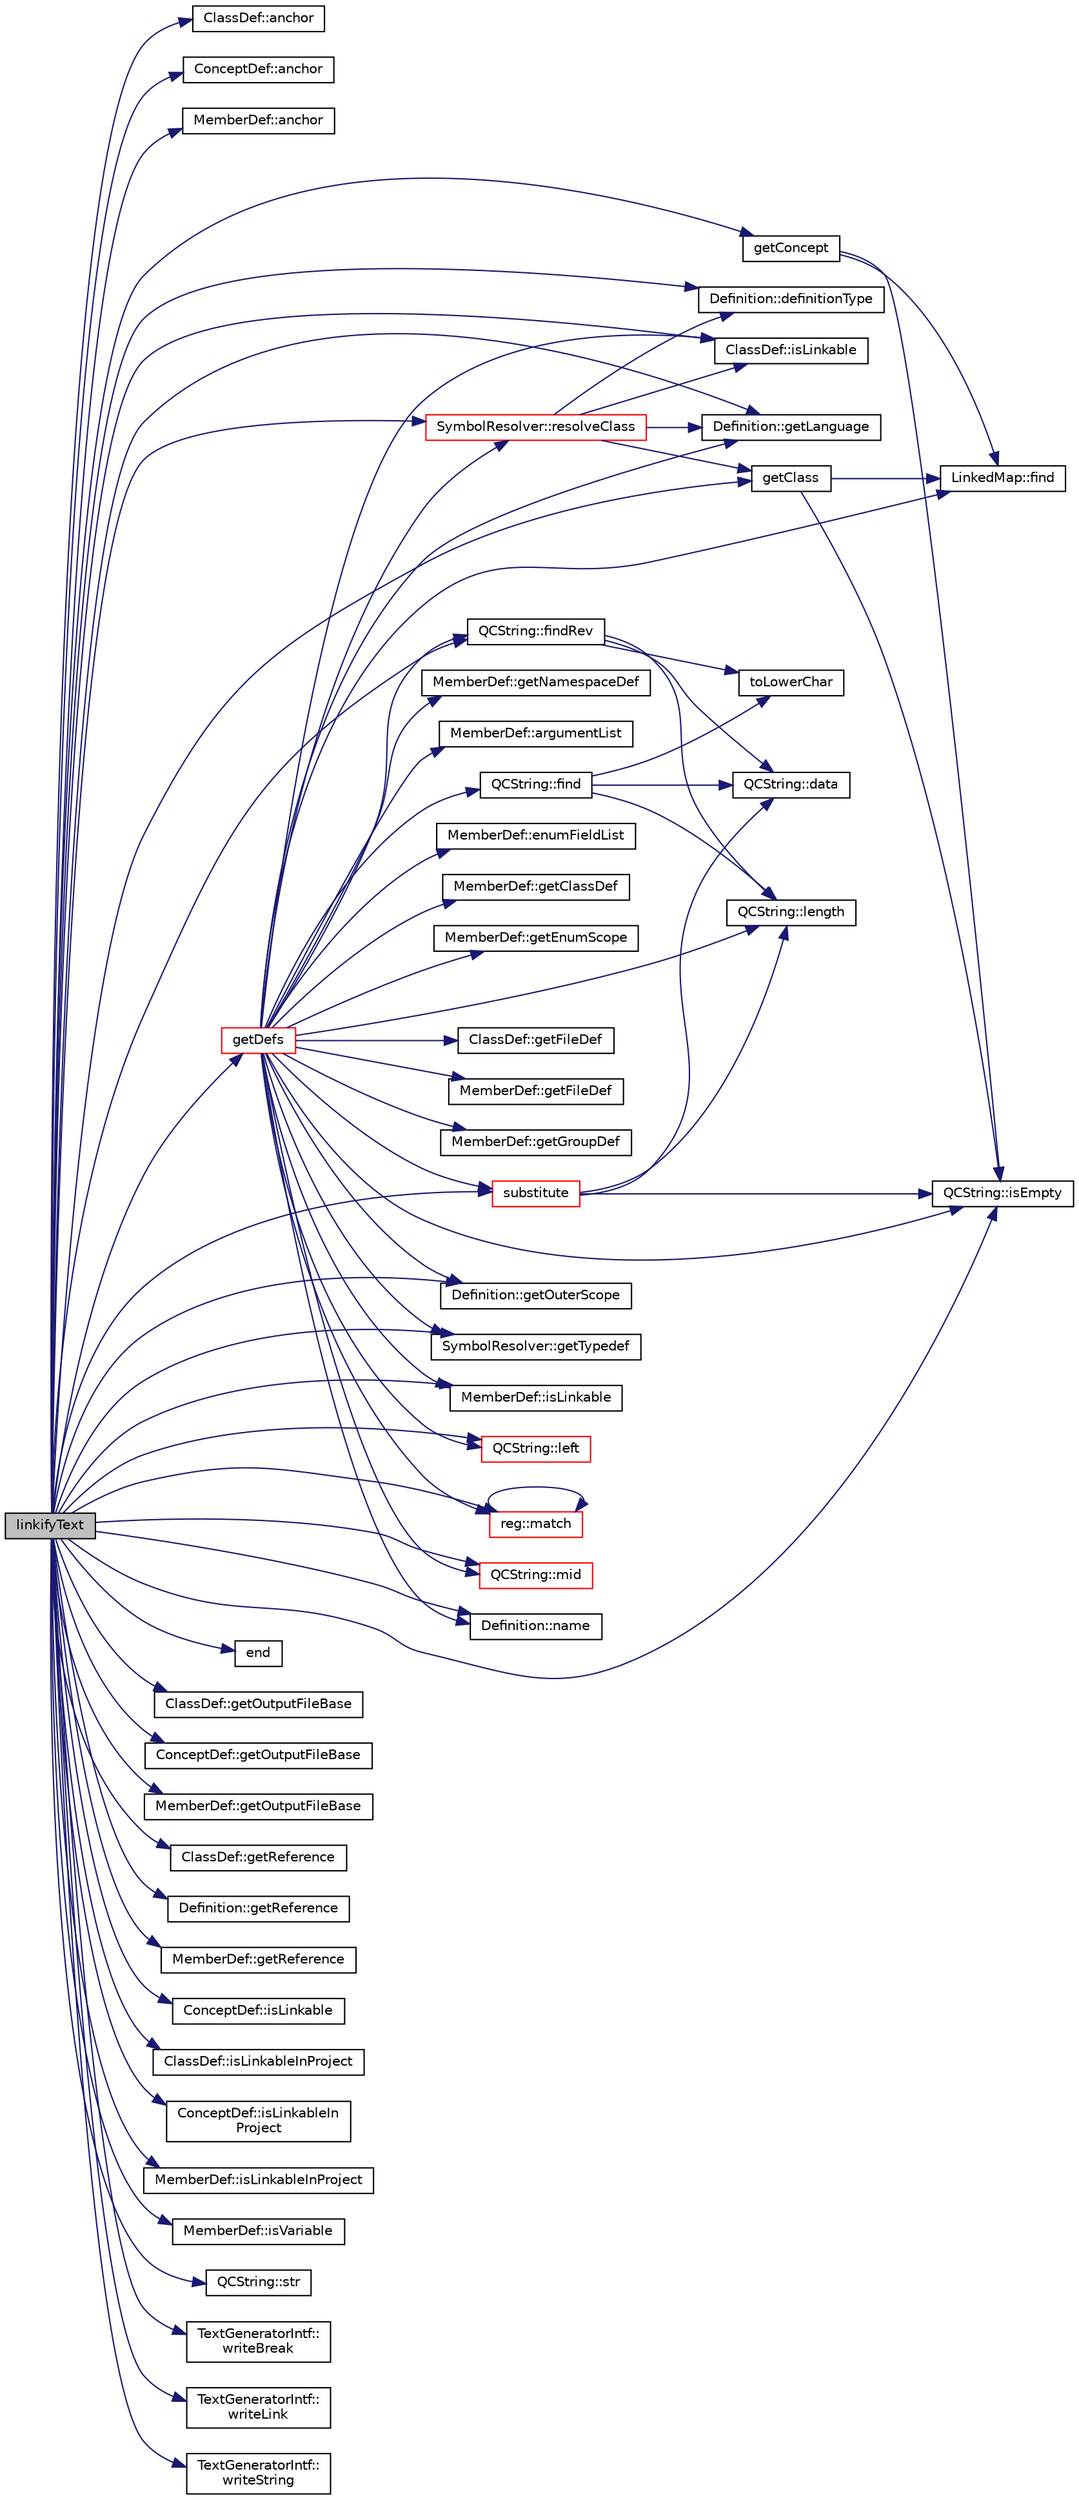 digraph "linkifyText"
{
 // LATEX_PDF_SIZE
  edge [fontname="Helvetica",fontsize="10",labelfontname="Helvetica",labelfontsize="10"];
  node [fontname="Helvetica",fontsize="10",shape=record];
  rankdir="LR";
  Node1 [label="linkifyText",height=0.2,width=0.4,color="black", fillcolor="grey75", style="filled", fontcolor="black",tooltip=" "];
  Node1 -> Node2 [color="midnightblue",fontsize="10",style="solid",fontname="Helvetica"];
  Node2 [label="ClassDef::anchor",height=0.2,width=0.4,color="black", fillcolor="white", style="filled",URL="$classClassDef.html#a7016b59e40eefbd4e9a1cc6fa43e0bff",tooltip=" "];
  Node1 -> Node3 [color="midnightblue",fontsize="10",style="solid",fontname="Helvetica"];
  Node3 [label="ConceptDef::anchor",height=0.2,width=0.4,color="black", fillcolor="white", style="filled",URL="$classConceptDef.html#a59e9b6a7ed4fbf557a98554203041ddb",tooltip=" "];
  Node1 -> Node4 [color="midnightblue",fontsize="10",style="solid",fontname="Helvetica"];
  Node4 [label="MemberDef::anchor",height=0.2,width=0.4,color="black", fillcolor="white", style="filled",URL="$classMemberDef.html#a170c6221384447f7e2e9f5a529efef40",tooltip=" "];
  Node1 -> Node5 [color="midnightblue",fontsize="10",style="solid",fontname="Helvetica"];
  Node5 [label="Definition::definitionType",height=0.2,width=0.4,color="black", fillcolor="white", style="filled",URL="$classDefinition.html#a526c39074637d4b17a3f67df56d961ff",tooltip=" "];
  Node1 -> Node6 [color="midnightblue",fontsize="10",style="solid",fontname="Helvetica"];
  Node6 [label="end",height=0.2,width=0.4,color="black", fillcolor="white", style="filled",URL="$dir_8cpp.html#abb4720f72b574f81dc4f7aea0e653a64",tooltip=" "];
  Node1 -> Node7 [color="midnightblue",fontsize="10",style="solid",fontname="Helvetica"];
  Node7 [label="QCString::findRev",height=0.2,width=0.4,color="black", fillcolor="white", style="filled",URL="$classQCString.html#ab47a6435c16d61d04fb448f1080b4e26",tooltip=" "];
  Node7 -> Node8 [color="midnightblue",fontsize="10",style="solid",fontname="Helvetica"];
  Node8 [label="QCString::data",height=0.2,width=0.4,color="black", fillcolor="white", style="filled",URL="$classQCString.html#ac3aa3ac1a1c36d3305eba22a2eb0d098",tooltip=" "];
  Node7 -> Node9 [color="midnightblue",fontsize="10",style="solid",fontname="Helvetica"];
  Node9 [label="QCString::length",height=0.2,width=0.4,color="black", fillcolor="white", style="filled",URL="$classQCString.html#ac52596733e9110b778019946d73fb268",tooltip=" "];
  Node7 -> Node10 [color="midnightblue",fontsize="10",style="solid",fontname="Helvetica"];
  Node10 [label="toLowerChar",height=0.2,width=0.4,color="black", fillcolor="white", style="filled",URL="$qcstring_8cpp.html#a4e545641f98651d4fb8299b407721f9b",tooltip=" "];
  Node1 -> Node11 [color="midnightblue",fontsize="10",style="solid",fontname="Helvetica"];
  Node11 [label="getClass",height=0.2,width=0.4,color="black", fillcolor="white", style="filled",URL="$classdef_8cpp.html#a9682735bd2cf0656eaa944f8b3e364a2",tooltip=" "];
  Node11 -> Node12 [color="midnightblue",fontsize="10",style="solid",fontname="Helvetica"];
  Node12 [label="LinkedMap::find",height=0.2,width=0.4,color="black", fillcolor="white", style="filled",URL="$classLinkedMap.html#ad7659775b7de962b4fe0921456baf4f4",tooltip=" "];
  Node11 -> Node13 [color="midnightblue",fontsize="10",style="solid",fontname="Helvetica"];
  Node13 [label="QCString::isEmpty",height=0.2,width=0.4,color="black", fillcolor="white", style="filled",URL="$classQCString.html#a621c4090d69ad7d05ef8e5234376c3d8",tooltip=" "];
  Node1 -> Node14 [color="midnightblue",fontsize="10",style="solid",fontname="Helvetica"];
  Node14 [label="getConcept",height=0.2,width=0.4,color="black", fillcolor="white", style="filled",URL="$conceptdef_8cpp.html#abc9dcc96b75f1a299589ec14c2a97c97",tooltip=" "];
  Node14 -> Node12 [color="midnightblue",fontsize="10",style="solid",fontname="Helvetica"];
  Node14 -> Node13 [color="midnightblue",fontsize="10",style="solid",fontname="Helvetica"];
  Node1 -> Node15 [color="midnightblue",fontsize="10",style="solid",fontname="Helvetica"];
  Node15 [label="getDefs",height=0.2,width=0.4,color="red", fillcolor="white", style="filled",URL="$util_8cpp.html#a2295072491e4c81a8406ae2a29d68d25",tooltip=" "];
  Node15 -> Node16 [color="midnightblue",fontsize="10",style="solid",fontname="Helvetica"];
  Node16 [label="MemberDef::argumentList",height=0.2,width=0.4,color="black", fillcolor="white", style="filled",URL="$classMemberDef.html#a515503656a6cffb2d27f60e93c3c780e",tooltip=" "];
  Node15 -> Node17 [color="midnightblue",fontsize="10",style="solid",fontname="Helvetica"];
  Node17 [label="MemberDef::enumFieldList",height=0.2,width=0.4,color="black", fillcolor="white", style="filled",URL="$classMemberDef.html#a4df0bef52b6d1d15a4b12a187c8a90ca",tooltip=" "];
  Node15 -> Node18 [color="midnightblue",fontsize="10",style="solid",fontname="Helvetica"];
  Node18 [label="QCString::find",height=0.2,width=0.4,color="black", fillcolor="white", style="filled",URL="$classQCString.html#a0182ece6b76dad6475dafb53e2faaf10",tooltip=" "];
  Node18 -> Node8 [color="midnightblue",fontsize="10",style="solid",fontname="Helvetica"];
  Node18 -> Node9 [color="midnightblue",fontsize="10",style="solid",fontname="Helvetica"];
  Node18 -> Node10 [color="midnightblue",fontsize="10",style="solid",fontname="Helvetica"];
  Node15 -> Node12 [color="midnightblue",fontsize="10",style="solid",fontname="Helvetica"];
  Node15 -> Node7 [color="midnightblue",fontsize="10",style="solid",fontname="Helvetica"];
  Node15 -> Node19 [color="midnightblue",fontsize="10",style="solid",fontname="Helvetica"];
  Node19 [label="MemberDef::getClassDef",height=0.2,width=0.4,color="black", fillcolor="white", style="filled",URL="$classMemberDef.html#a33ff70edee6691aacaeecf40a1146995",tooltip=" "];
  Node15 -> Node20 [color="midnightblue",fontsize="10",style="solid",fontname="Helvetica"];
  Node20 [label="MemberDef::getEnumScope",height=0.2,width=0.4,color="black", fillcolor="white", style="filled",URL="$classMemberDef.html#af99e46c3a8716075dfcb6debf428e44f",tooltip=" "];
  Node15 -> Node21 [color="midnightblue",fontsize="10",style="solid",fontname="Helvetica"];
  Node21 [label="ClassDef::getFileDef",height=0.2,width=0.4,color="black", fillcolor="white", style="filled",URL="$classClassDef.html#aed4a0864e51e5a3ac616f6c8e10f56c6",tooltip=" "];
  Node15 -> Node22 [color="midnightblue",fontsize="10",style="solid",fontname="Helvetica"];
  Node22 [label="MemberDef::getFileDef",height=0.2,width=0.4,color="black", fillcolor="white", style="filled",URL="$classMemberDef.html#a5036fd8ee16b186925236105029ee823",tooltip=" "];
  Node15 -> Node23 [color="midnightblue",fontsize="10",style="solid",fontname="Helvetica"];
  Node23 [label="MemberDef::getGroupDef",height=0.2,width=0.4,color="black", fillcolor="white", style="filled",URL="$classMemberDef.html#a43ef09743c900283a46b2e0ecd81e486",tooltip=" "];
  Node15 -> Node24 [color="midnightblue",fontsize="10",style="solid",fontname="Helvetica"];
  Node24 [label="Definition::getLanguage",height=0.2,width=0.4,color="black", fillcolor="white", style="filled",URL="$classDefinition.html#a0dda9f50f2f9754e6341a10373eafec7",tooltip=" "];
  Node15 -> Node25 [color="midnightblue",fontsize="10",style="solid",fontname="Helvetica"];
  Node25 [label="MemberDef::getNamespaceDef",height=0.2,width=0.4,color="black", fillcolor="white", style="filled",URL="$classMemberDef.html#a900cace4959b6cad9e6aa58e8283195f",tooltip=" "];
  Node15 -> Node26 [color="midnightblue",fontsize="10",style="solid",fontname="Helvetica"];
  Node26 [label="Definition::getOuterScope",height=0.2,width=0.4,color="black", fillcolor="white", style="filled",URL="$classDefinition.html#acabf5ee4ca8de43bbcc5cd5736f150e5",tooltip=" "];
  Node15 -> Node27 [color="midnightblue",fontsize="10",style="solid",fontname="Helvetica"];
  Node27 [label="SymbolResolver::getTypedef",height=0.2,width=0.4,color="black", fillcolor="white", style="filled",URL="$classSymbolResolver.html#ae434934a4e3459b50310c2a1dc9dd17b",tooltip=" "];
  Node15 -> Node13 [color="midnightblue",fontsize="10",style="solid",fontname="Helvetica"];
  Node15 -> Node30 [color="midnightblue",fontsize="10",style="solid",fontname="Helvetica"];
  Node30 [label="ClassDef::isLinkable",height=0.2,width=0.4,color="black", fillcolor="white", style="filled",URL="$classClassDef.html#a659ebf886a21ea56b51354c22b91b0dc",tooltip=" "];
  Node15 -> Node32 [color="midnightblue",fontsize="10",style="solid",fontname="Helvetica"];
  Node32 [label="MemberDef::isLinkable",height=0.2,width=0.4,color="black", fillcolor="white", style="filled",URL="$classMemberDef.html#aa0a9d4db2b1fbdd5c728f4b2e4c2694d",tooltip=" "];
  Node15 -> Node37 [color="midnightblue",fontsize="10",style="solid",fontname="Helvetica"];
  Node37 [label="QCString::left",height=0.2,width=0.4,color="red", fillcolor="white", style="filled",URL="$classQCString.html#aecf8b66312c4e97333219cc344c11a4f",tooltip=" "];
  Node15 -> Node9 [color="midnightblue",fontsize="10",style="solid",fontname="Helvetica"];
  Node15 -> Node40 [color="midnightblue",fontsize="10",style="solid",fontname="Helvetica"];
  Node40 [label="reg::match",height=0.2,width=0.4,color="red", fillcolor="white", style="filled",URL="$namespacereg.html#a1a29dcc7e2ccf462503adc5d496881ae",tooltip=" "];
  Node40 -> Node40 [color="midnightblue",fontsize="10",style="solid",fontname="Helvetica"];
  Node15 -> Node53 [color="midnightblue",fontsize="10",style="solid",fontname="Helvetica"];
  Node53 [label="QCString::mid",height=0.2,width=0.4,color="red", fillcolor="white", style="filled",URL="$classQCString.html#a27136caf9c0bc4daca574cda6f113551",tooltip=" "];
  Node15 -> Node57 [color="midnightblue",fontsize="10",style="solid",fontname="Helvetica"];
  Node57 [label="Definition::name",height=0.2,width=0.4,color="black", fillcolor="white", style="filled",URL="$classDefinition.html#a9374fedd7f64fea7e0e164302d1a9e61",tooltip=" "];
  Node15 -> Node62 [color="midnightblue",fontsize="10",style="solid",fontname="Helvetica"];
  Node62 [label="SymbolResolver::resolveClass",height=0.2,width=0.4,color="red", fillcolor="white", style="filled",URL="$classSymbolResolver.html#a7d24640728b220c0b98554dbc7aa9d5f",tooltip=" "];
  Node62 -> Node5 [color="midnightblue",fontsize="10",style="solid",fontname="Helvetica"];
  Node62 -> Node11 [color="midnightblue",fontsize="10",style="solid",fontname="Helvetica"];
  Node62 -> Node24 [color="midnightblue",fontsize="10",style="solid",fontname="Helvetica"];
  Node62 -> Node30 [color="midnightblue",fontsize="10",style="solid",fontname="Helvetica"];
  Node15 -> Node73 [color="midnightblue",fontsize="10",style="solid",fontname="Helvetica"];
  Node73 [label="substitute",height=0.2,width=0.4,color="red", fillcolor="white", style="filled",URL="$qcstring_8cpp.html#a99187f0723aa35b7f06be3a5506b1285",tooltip="substitute all occurrences of src in s by dst"];
  Node73 -> Node8 [color="midnightblue",fontsize="10",style="solid",fontname="Helvetica"];
  Node73 -> Node13 [color="midnightblue",fontsize="10",style="solid",fontname="Helvetica"];
  Node73 -> Node9 [color="midnightblue",fontsize="10",style="solid",fontname="Helvetica"];
  Node1 -> Node24 [color="midnightblue",fontsize="10",style="solid",fontname="Helvetica"];
  Node1 -> Node26 [color="midnightblue",fontsize="10",style="solid",fontname="Helvetica"];
  Node1 -> Node76 [color="midnightblue",fontsize="10",style="solid",fontname="Helvetica"];
  Node76 [label="ClassDef::getOutputFileBase",height=0.2,width=0.4,color="black", fillcolor="white", style="filled",URL="$classClassDef.html#a12a8f241e90a0cb0bdf19c27bf2025b0",tooltip=" "];
  Node1 -> Node77 [color="midnightblue",fontsize="10",style="solid",fontname="Helvetica"];
  Node77 [label="ConceptDef::getOutputFileBase",height=0.2,width=0.4,color="black", fillcolor="white", style="filled",URL="$classConceptDef.html#ad694ad46f46434352e8fb1650d867c5b",tooltip=" "];
  Node1 -> Node78 [color="midnightblue",fontsize="10",style="solid",fontname="Helvetica"];
  Node78 [label="MemberDef::getOutputFileBase",height=0.2,width=0.4,color="black", fillcolor="white", style="filled",URL="$classMemberDef.html#a1691f8cc2d90978d091a7d7aae11dd8d",tooltip=" "];
  Node1 -> Node79 [color="midnightblue",fontsize="10",style="solid",fontname="Helvetica"];
  Node79 [label="ClassDef::getReference",height=0.2,width=0.4,color="black", fillcolor="white", style="filled",URL="$classClassDef.html#a5ca8b91f73e7989abdceb8958dcb0b59",tooltip=" "];
  Node1 -> Node80 [color="midnightblue",fontsize="10",style="solid",fontname="Helvetica"];
  Node80 [label="Definition::getReference",height=0.2,width=0.4,color="black", fillcolor="white", style="filled",URL="$classDefinition.html#aab5f8631606d43a73f371833eb6425ee",tooltip=" "];
  Node1 -> Node81 [color="midnightblue",fontsize="10",style="solid",fontname="Helvetica"];
  Node81 [label="MemberDef::getReference",height=0.2,width=0.4,color="black", fillcolor="white", style="filled",URL="$classMemberDef.html#a1fa921f95581774af1de1a29fb24a0c8",tooltip=" "];
  Node1 -> Node27 [color="midnightblue",fontsize="10",style="solid",fontname="Helvetica"];
  Node1 -> Node13 [color="midnightblue",fontsize="10",style="solid",fontname="Helvetica"];
  Node1 -> Node30 [color="midnightblue",fontsize="10",style="solid",fontname="Helvetica"];
  Node1 -> Node82 [color="midnightblue",fontsize="10",style="solid",fontname="Helvetica"];
  Node82 [label="ConceptDef::isLinkable",height=0.2,width=0.4,color="black", fillcolor="white", style="filled",URL="$classConceptDef.html#a7d30ea7de8b9cb1ac13eb70a64be0cec",tooltip=" "];
  Node1 -> Node32 [color="midnightblue",fontsize="10",style="solid",fontname="Helvetica"];
  Node1 -> Node83 [color="midnightblue",fontsize="10",style="solid",fontname="Helvetica"];
  Node83 [label="ClassDef::isLinkableInProject",height=0.2,width=0.4,color="black", fillcolor="white", style="filled",URL="$classClassDef.html#ab44ea1cae6c5a0ff7ea797e355672e87",tooltip=" "];
  Node1 -> Node84 [color="midnightblue",fontsize="10",style="solid",fontname="Helvetica"];
  Node84 [label="ConceptDef::isLinkableIn\lProject",height=0.2,width=0.4,color="black", fillcolor="white", style="filled",URL="$classConceptDef.html#a02d42e5214ac1a2bc776284d55c324fd",tooltip=" "];
  Node1 -> Node85 [color="midnightblue",fontsize="10",style="solid",fontname="Helvetica"];
  Node85 [label="MemberDef::isLinkableInProject",height=0.2,width=0.4,color="black", fillcolor="white", style="filled",URL="$classMemberDef.html#a76c1eca28747e65a64edce870a0a79f8",tooltip=" "];
  Node1 -> Node86 [color="midnightblue",fontsize="10",style="solid",fontname="Helvetica"];
  Node86 [label="MemberDef::isVariable",height=0.2,width=0.4,color="black", fillcolor="white", style="filled",URL="$classMemberDef.html#ad7b6f788b487058e9e6ac65b092479b9",tooltip=" "];
  Node1 -> Node37 [color="midnightblue",fontsize="10",style="solid",fontname="Helvetica"];
  Node1 -> Node40 [color="midnightblue",fontsize="10",style="solid",fontname="Helvetica"];
  Node1 -> Node53 [color="midnightblue",fontsize="10",style="solid",fontname="Helvetica"];
  Node1 -> Node57 [color="midnightblue",fontsize="10",style="solid",fontname="Helvetica"];
  Node1 -> Node62 [color="midnightblue",fontsize="10",style="solid",fontname="Helvetica"];
  Node1 -> Node87 [color="midnightblue",fontsize="10",style="solid",fontname="Helvetica"];
  Node87 [label="QCString::str",height=0.2,width=0.4,color="black", fillcolor="white", style="filled",URL="$classQCString.html#a9824b07232eea418ab3b3e7dc3178eec",tooltip=" "];
  Node1 -> Node73 [color="midnightblue",fontsize="10",style="solid",fontname="Helvetica"];
  Node1 -> Node88 [color="midnightblue",fontsize="10",style="solid",fontname="Helvetica"];
  Node88 [label="TextGeneratorIntf::\lwriteBreak",height=0.2,width=0.4,color="black", fillcolor="white", style="filled",URL="$classTextGeneratorIntf.html#a5367063112c94eece527eddf1cd9b978",tooltip=" "];
  Node1 -> Node89 [color="midnightblue",fontsize="10",style="solid",fontname="Helvetica"];
  Node89 [label="TextGeneratorIntf::\lwriteLink",height=0.2,width=0.4,color="black", fillcolor="white", style="filled",URL="$classTextGeneratorIntf.html#a4bba0e588ea1fec68ded334a44a288b9",tooltip=" "];
  Node1 -> Node90 [color="midnightblue",fontsize="10",style="solid",fontname="Helvetica"];
  Node90 [label="TextGeneratorIntf::\lwriteString",height=0.2,width=0.4,color="black", fillcolor="white", style="filled",URL="$classTextGeneratorIntf.html#a6b9a9ffd63b239ea93049d0c11c4efc4",tooltip=" "];
}

